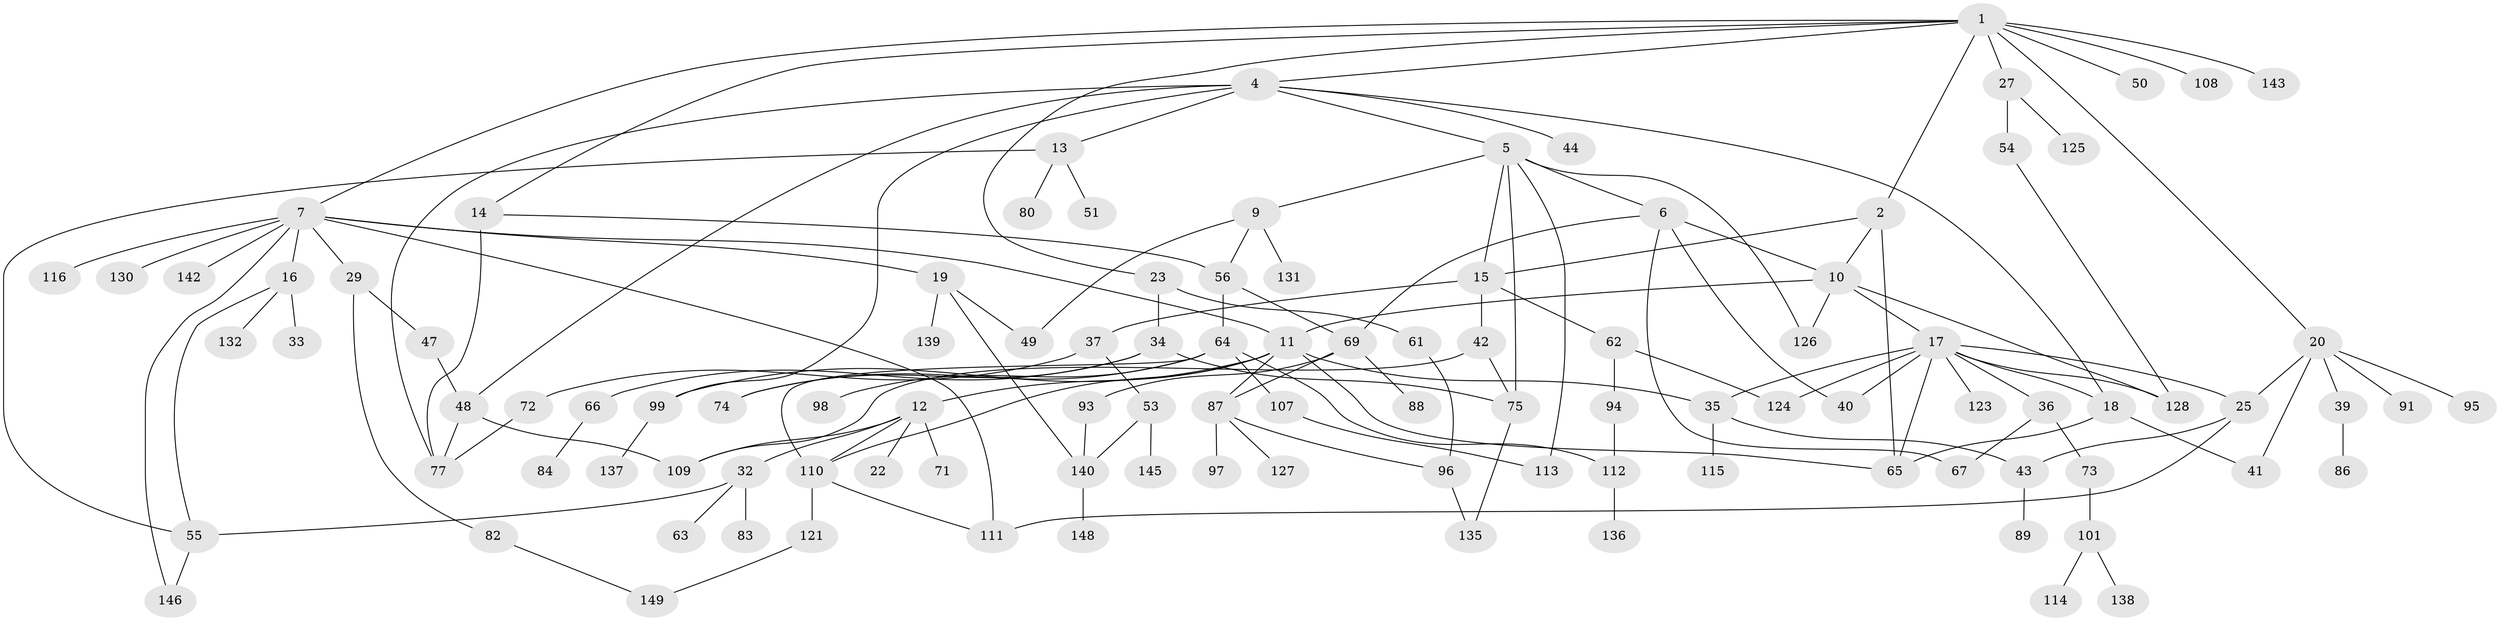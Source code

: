 // original degree distribution, {5: 0.06711409395973154, 4: 0.09395973154362416, 7: 0.013422818791946308, 6: 0.020134228187919462, 10: 0.006711409395973154, 8: 0.006711409395973154, 2: 0.28187919463087246, 3: 0.24161073825503357, 1: 0.2684563758389262}
// Generated by graph-tools (version 1.1) at 2025/10/02/27/25 16:10:55]
// undirected, 107 vertices, 151 edges
graph export_dot {
graph [start="1"]
  node [color=gray90,style=filled];
  1 [super="+3"];
  2;
  4 [super="+8"];
  5 [super="+70"];
  6 [super="+21"];
  7 [super="+119"];
  9 [super="+57"];
  10 [super="+38"];
  11 [super="+144"];
  12 [super="+28"];
  13 [super="+46"];
  14 [super="+117"];
  15 [super="+133"];
  16 [super="+30"];
  17 [super="+26"];
  18 [super="+92"];
  19 [super="+24"];
  20 [super="+31"];
  22;
  23;
  25;
  27;
  29;
  32;
  33;
  34 [super="+45"];
  35 [super="+68"];
  36;
  37;
  39;
  40;
  41;
  42;
  43 [super="+79"];
  44;
  47 [super="+52"];
  48 [super="+100"];
  49 [super="+58"];
  50;
  51;
  53 [super="+60"];
  54;
  55 [super="+106"];
  56 [super="+59"];
  61 [super="+120"];
  62 [super="+90"];
  63;
  64 [super="+76"];
  65 [super="+78"];
  66 [super="+81"];
  67;
  69 [super="+85"];
  71;
  72 [super="+104"];
  73;
  74;
  75 [super="+102"];
  77 [super="+141"];
  80;
  82;
  83;
  84;
  86;
  87 [super="+105"];
  88;
  89;
  91;
  93;
  94;
  95;
  96 [super="+134"];
  97;
  98;
  99;
  101 [super="+103"];
  107 [super="+147"];
  108;
  109;
  110 [super="+129"];
  111 [super="+122"];
  112 [super="+118"];
  113;
  114;
  115;
  116;
  121;
  123;
  124;
  125;
  126;
  127;
  128;
  130;
  131;
  132;
  135;
  136;
  137;
  138;
  139;
  140;
  142;
  143;
  145;
  146;
  148;
  149;
  1 -- 2;
  1 -- 20;
  1 -- 50;
  1 -- 108;
  1 -- 4;
  1 -- 23;
  1 -- 7;
  1 -- 27;
  1 -- 14;
  1 -- 143;
  2 -- 10;
  2 -- 15;
  2 -- 65;
  4 -- 5;
  4 -- 18;
  4 -- 13;
  4 -- 99;
  4 -- 44;
  4 -- 77;
  4 -- 48;
  5 -- 6;
  5 -- 9;
  5 -- 126;
  5 -- 15;
  5 -- 113;
  5 -- 75;
  6 -- 69;
  6 -- 40;
  6 -- 10;
  6 -- 67;
  7 -- 16;
  7 -- 19;
  7 -- 29;
  7 -- 116;
  7 -- 130;
  7 -- 142;
  7 -- 146;
  7 -- 111;
  7 -- 11;
  9 -- 56;
  9 -- 131;
  9 -- 49;
  10 -- 11;
  10 -- 17;
  10 -- 126;
  10 -- 128;
  11 -- 12;
  11 -- 35;
  11 -- 99;
  11 -- 110;
  11 -- 65;
  11 -- 87;
  12 -- 22;
  12 -- 32;
  12 -- 71;
  12 -- 109;
  12 -- 110;
  13 -- 51;
  13 -- 80;
  13 -- 55;
  14 -- 77;
  14 -- 56;
  15 -- 37;
  15 -- 42;
  15 -- 62;
  16 -- 33;
  16 -- 132;
  16 -- 55;
  17 -- 40;
  17 -- 124;
  17 -- 128;
  17 -- 65;
  17 -- 36;
  17 -- 25;
  17 -- 123;
  17 -- 18;
  17 -- 35;
  18 -- 41;
  18 -- 65;
  19 -- 140;
  19 -- 49;
  19 -- 139;
  20 -- 25;
  20 -- 39;
  20 -- 95;
  20 -- 41;
  20 -- 91;
  23 -- 34;
  23 -- 61;
  25 -- 111;
  25 -- 43;
  27 -- 54;
  27 -- 125;
  29 -- 47;
  29 -- 82;
  32 -- 63;
  32 -- 83;
  32 -- 55;
  34 -- 66;
  34 -- 74;
  34 -- 75;
  35 -- 43;
  35 -- 115;
  36 -- 67;
  36 -- 73;
  37 -- 53;
  37 -- 72;
  39 -- 86;
  42 -- 109;
  42 -- 75;
  43 -- 89;
  47 -- 48;
  48 -- 109;
  48 -- 77;
  53 -- 145;
  53 -- 140;
  54 -- 128;
  55 -- 146;
  56 -- 64;
  56 -- 69;
  61 -- 96;
  62 -- 124;
  62 -- 94;
  64 -- 107 [weight=2];
  64 -- 112;
  64 -- 74;
  64 -- 98;
  64 -- 110;
  66 -- 84;
  69 -- 87;
  69 -- 88;
  69 -- 93;
  72 -- 77;
  73 -- 101;
  75 -- 135;
  82 -- 149;
  87 -- 97;
  87 -- 127;
  87 -- 96;
  93 -- 140;
  94 -- 112;
  96 -- 135;
  99 -- 137;
  101 -- 114;
  101 -- 138;
  107 -- 113;
  110 -- 121;
  110 -- 111;
  112 -- 136;
  121 -- 149;
  140 -- 148;
}
